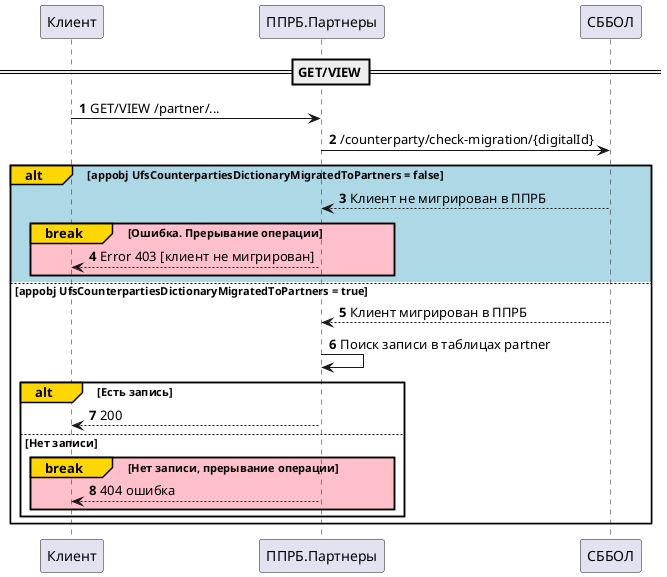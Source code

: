 @startuml
'https://plantuml.com/sequence-diagram
autonumber
==GET/VIEW==
Клиент -> ППРБ.Партнеры: GET/VIEW /partner/...
ППРБ.Партнеры -> СББОЛ: /counterparty/check-migration/{digitalId}
alt#Gold #lightblue appobj UfsCounterpartiesDictionaryMigratedToPartners = false
СББОЛ --> ППРБ.Партнеры: Клиент не мигрирован в ППРБ
break#Gold #Pink Ошибка. Прерывание операции
ППРБ.Партнеры --> Клиент: Error 403 [клиент не мигрирован]
end
else #white appobj UfsCounterpartiesDictionaryMigratedToPartners = true
СББОЛ --> ППРБ.Партнеры: Клиент мигрирован в ППРБ
ППРБ.Партнеры -> ППРБ.Партнеры: Поиск записи в таблицах partner
alt#gold Есть запись
ППРБ.Партнеры --> Клиент: 200
else Нет записи
break#Gold #pink Нет записи, прерывание операции
ППРБ.Партнеры --> Клиент: 404 ошибка
end
end
end
@enduml
